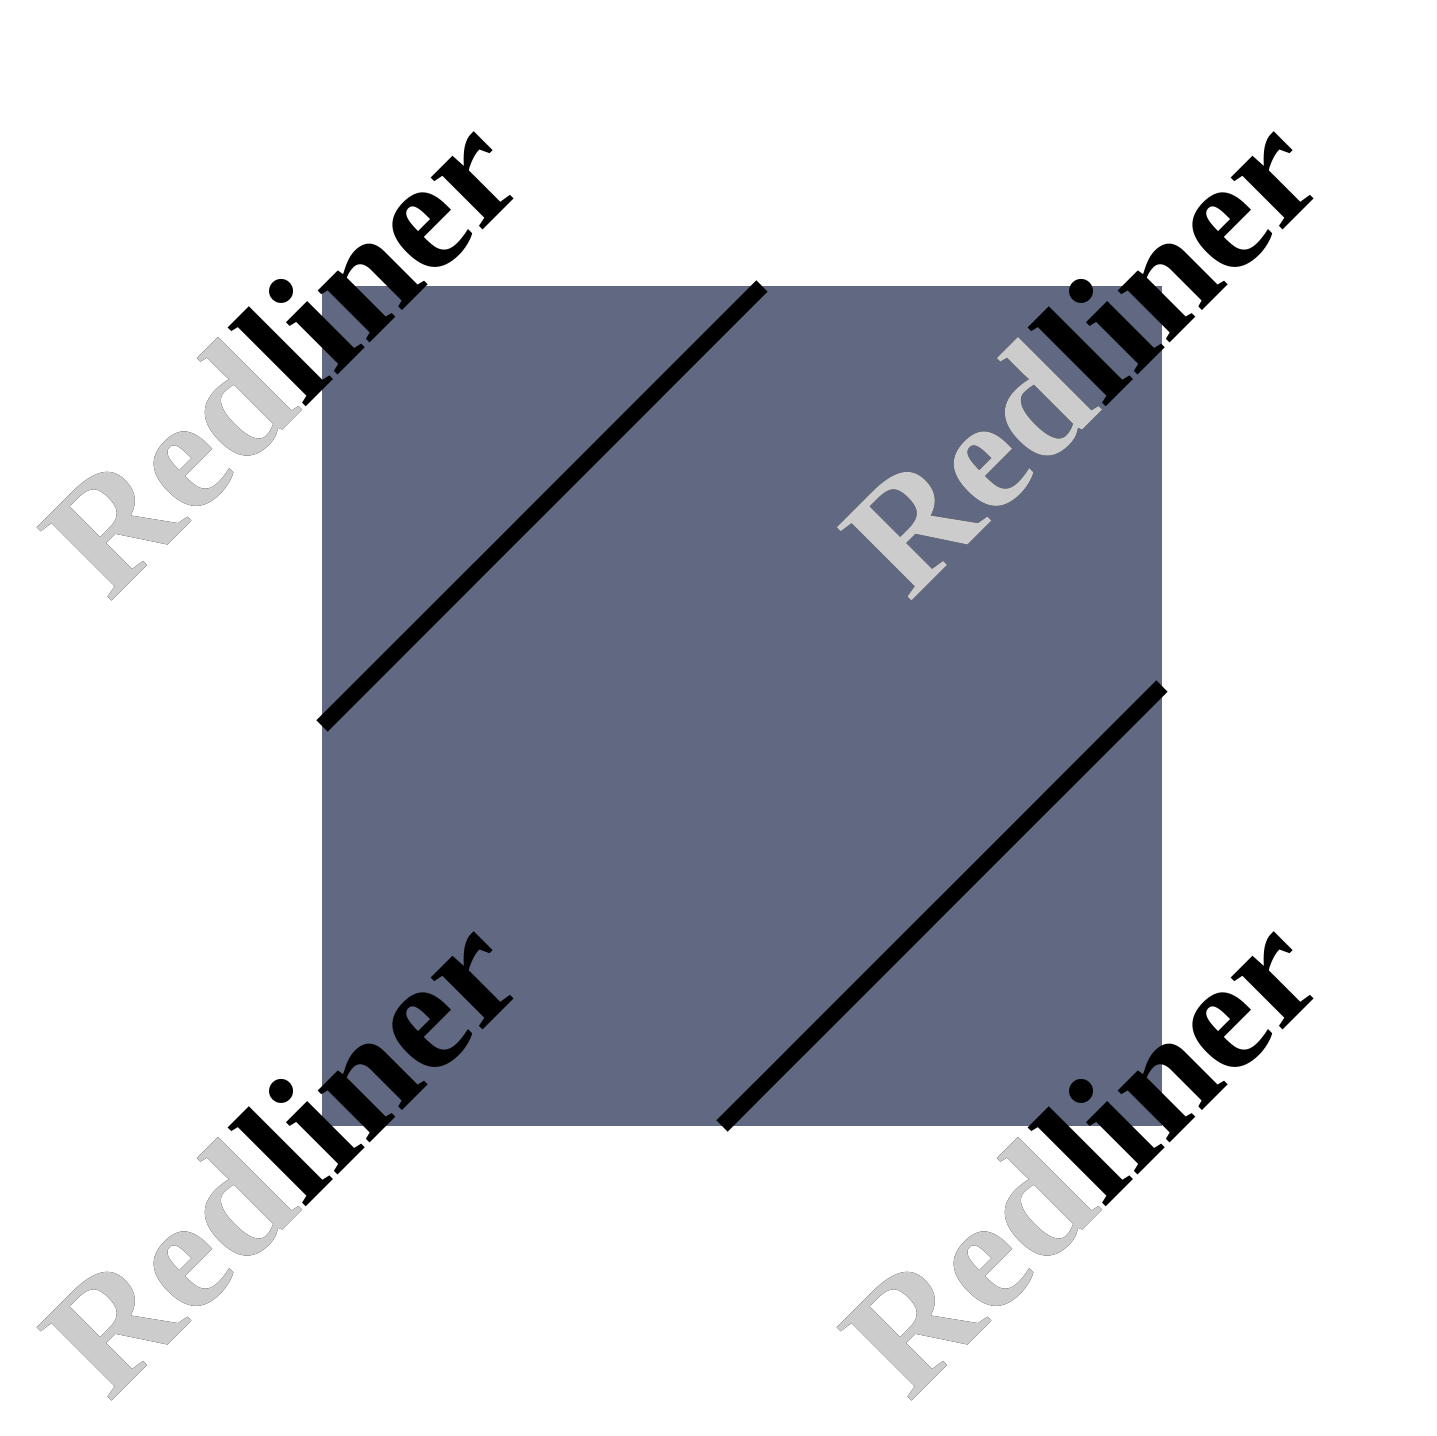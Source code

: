 <mxfile version="28.0.9">
  <diagram name="Page-1" id="MkDuvUE-qkH43eh18S8C">
    <mxGraphModel dx="1692" dy="1309" grid="1" gridSize="10" guides="0" tooltips="1" connect="1" arrows="1" fold="1" page="1" pageScale="1" pageWidth="400" pageHeight="400" math="0" shadow="0">
      <root>
        <mxCell id="0" />
        <mxCell id="1" parent="0" />
        <mxCell id="WHrjuiHPysCio-dXE_0d-58" value="" style="rounded=0;whiteSpace=wrap;html=1;strokeColor=none;fillColor=#616882;" vertex="1" parent="1">
          <mxGeometry x="-10" y="-10" width="420" height="420" as="geometry" />
        </mxCell>
        <mxCell id="L2FVpZfAekpMsSmZwNJy-1" value="Redliner" style="text;html=1;align=left;verticalAlign=middle;whiteSpace=wrap;rounded=0;fontStyle=1;fontSize=80;fontFamily=Georgia;fontColor=#000000;spacingLeft=10;strokeColor=none;rotation=-45;" parent="1" vertex="1">
          <mxGeometry x="-200" y="-30" width="376" height="70" as="geometry" />
        </mxCell>
        <mxCell id="WHrjuiHPysCio-dXE_0d-43" value="Redliner" style="text;html=1;align=left;verticalAlign=middle;whiteSpace=wrap;rounded=0;fontStyle=1;fontSize=80;fontFamily=Georgia;fontColor=#000000;spacingLeft=10;strokeColor=none;rotation=-45;" vertex="1" parent="1">
          <mxGeometry x="200.005" y="370.005" width="376" height="70" as="geometry" />
        </mxCell>
        <mxCell id="WHrjuiHPysCio-dXE_0d-54" value="Redliner" style="text;html=1;align=left;verticalAlign=middle;whiteSpace=wrap;rounded=0;fontStyle=1;fontSize=80;fontFamily=Georgia;fontColor=#000000;spacingLeft=10;strokeColor=none;rotation=-45;" vertex="1" parent="1">
          <mxGeometry x="-199.995" y="370.005" width="376" height="70" as="geometry" />
        </mxCell>
        <mxCell id="WHrjuiHPysCio-dXE_0d-55" value="Redliner" style="text;html=1;align=left;verticalAlign=middle;whiteSpace=wrap;rounded=0;fontStyle=1;fontSize=80;fontFamily=Georgia;fontColor=#000000;spacingLeft=10;strokeColor=none;rotation=-45;" vertex="1" parent="1">
          <mxGeometry x="200.005" y="-29.995" width="376" height="70" as="geometry" />
        </mxCell>
        <mxCell id="WHrjuiHPysCio-dXE_0d-56" value="" style="endArrow=none;html=1;rounded=0;strokeWidth=8;" edge="1" parent="1">
          <mxGeometry width="50" height="50" relative="1" as="geometry">
            <mxPoint x="-10" y="210" as="sourcePoint" />
            <mxPoint x="210" y="-10" as="targetPoint" />
          </mxGeometry>
        </mxCell>
        <mxCell id="WHrjuiHPysCio-dXE_0d-57" value="" style="endArrow=none;html=1;rounded=0;strokeWidth=8;" edge="1" parent="1">
          <mxGeometry width="50" height="50" relative="1" as="geometry">
            <mxPoint x="190" y="410" as="sourcePoint" />
            <mxPoint x="410" y="190" as="targetPoint" />
          </mxGeometry>
        </mxCell>
        <mxCell id="WHrjuiHPysCio-dXE_0d-59" value="Red" style="text;html=1;align=left;verticalAlign=middle;whiteSpace=wrap;rounded=0;fontStyle=1;fontSize=80;fontFamily=Georgia;fontColor=#CCCCCC;spacingLeft=10;strokeColor=none;rotation=-45;" vertex="1" parent="1">
          <mxGeometry x="200.005" y="-29.995" width="376" height="70" as="geometry" />
        </mxCell>
        <mxCell id="WHrjuiHPysCio-dXE_0d-60" value="Red" style="text;html=1;align=left;verticalAlign=middle;whiteSpace=wrap;rounded=0;fontStyle=1;fontSize=80;fontFamily=Georgia;fontColor=#CCCCCC;spacingLeft=10;strokeColor=none;rotation=-45;" vertex="1" parent="1">
          <mxGeometry x="200.005" y="370.005" width="376" height="70" as="geometry" />
        </mxCell>
        <mxCell id="WHrjuiHPysCio-dXE_0d-61" value="Red" style="text;html=1;align=left;verticalAlign=middle;whiteSpace=wrap;rounded=0;fontStyle=1;fontSize=80;fontFamily=Georgia;fontColor=#CCCCCC;spacingLeft=10;strokeColor=none;rotation=-45;" vertex="1" parent="1">
          <mxGeometry x="-199.995" y="370.005" width="376" height="70" as="geometry" />
        </mxCell>
        <mxCell id="WHrjuiHPysCio-dXE_0d-62" value="Red" style="text;html=1;align=left;verticalAlign=middle;whiteSpace=wrap;rounded=0;fontStyle=1;fontSize=80;fontFamily=Georgia;fontColor=#CCCCCC;spacingLeft=10;strokeColor=none;rotation=-45;" vertex="1" parent="1">
          <mxGeometry x="-199.995" y="-29.995" width="376" height="70" as="geometry" />
        </mxCell>
      </root>
    </mxGraphModel>
  </diagram>
</mxfile>
